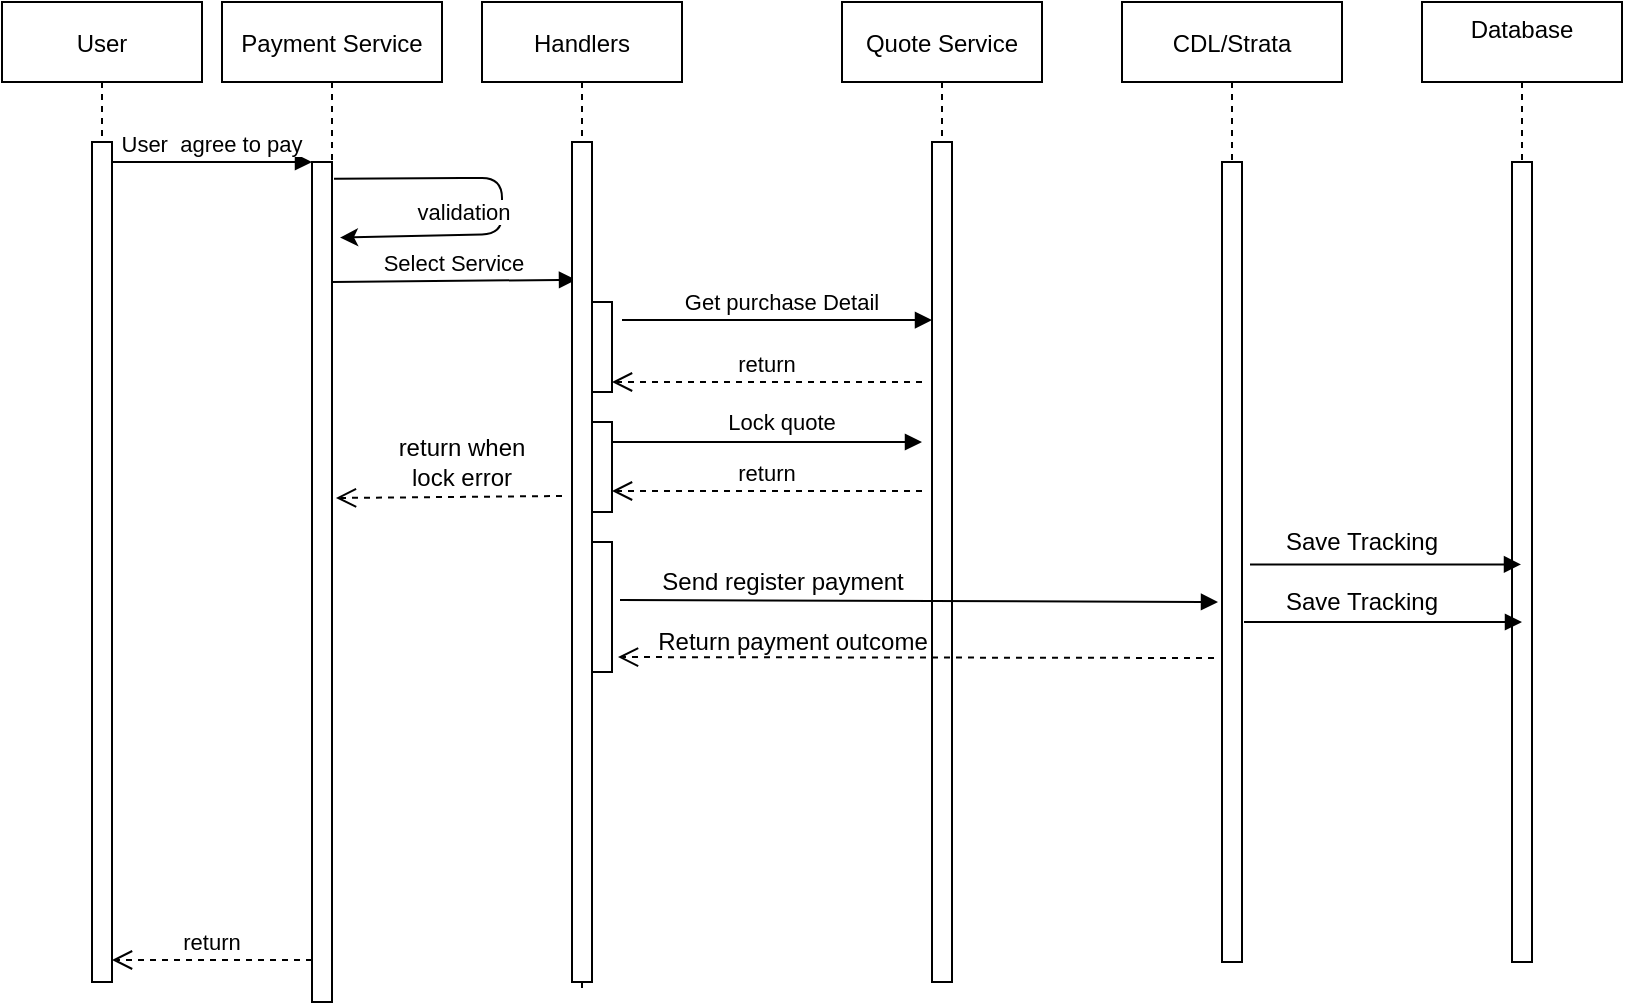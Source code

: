 <mxfile version="15.2.9" type="github">
  <diagram id="kgpKYQtTHZ0yAKxKKP6v" name="Page-1">
    <mxGraphModel dx="1422" dy="794" grid="1" gridSize="10" guides="1" tooltips="1" connect="1" arrows="1" fold="1" page="1" pageScale="1" pageWidth="850" pageHeight="1100" math="0" shadow="0">
      <root>
        <mxCell id="0" />
        <mxCell id="1" parent="0" />
        <mxCell id="3nuBFxr9cyL0pnOWT2aG-1" value="User" style="shape=umlLifeline;perimeter=lifelinePerimeter;container=1;collapsible=0;recursiveResize=0;rounded=0;shadow=0;strokeWidth=1;" parent="1" vertex="1">
          <mxGeometry x="20" y="80" width="100" height="490" as="geometry" />
        </mxCell>
        <mxCell id="3nuBFxr9cyL0pnOWT2aG-2" value="" style="points=[];perimeter=orthogonalPerimeter;rounded=0;shadow=0;strokeWidth=1;" parent="3nuBFxr9cyL0pnOWT2aG-1" vertex="1">
          <mxGeometry x="45" y="70" width="10" height="420" as="geometry" />
        </mxCell>
        <mxCell id="3nuBFxr9cyL0pnOWT2aG-5" value="Payment Service" style="shape=umlLifeline;perimeter=lifelinePerimeter;container=1;collapsible=0;recursiveResize=0;rounded=0;shadow=0;strokeWidth=1;" parent="1" vertex="1">
          <mxGeometry x="130" y="80" width="110" height="500" as="geometry" />
        </mxCell>
        <mxCell id="3nuBFxr9cyL0pnOWT2aG-6" value="" style="points=[];perimeter=orthogonalPerimeter;rounded=0;shadow=0;strokeWidth=1;" parent="3nuBFxr9cyL0pnOWT2aG-5" vertex="1">
          <mxGeometry x="45" y="80" width="10" height="420" as="geometry" />
        </mxCell>
        <mxCell id="ikTmtLyOP_5VFvTUV_Do-5" value="" style="endArrow=classic;html=1;startArrow=none;entryX=1.4;entryY=0.09;entryDx=0;entryDy=0;entryPerimeter=0;exitX=1.1;exitY=0.02;exitDx=0;exitDy=0;exitPerimeter=0;" edge="1" parent="3nuBFxr9cyL0pnOWT2aG-5" source="3nuBFxr9cyL0pnOWT2aG-6" target="3nuBFxr9cyL0pnOWT2aG-6">
          <mxGeometry width="50" height="50" relative="1" as="geometry">
            <mxPoint x="180" y="100" as="sourcePoint" />
            <mxPoint x="60" y="130" as="targetPoint" />
            <Array as="points">
              <mxPoint x="110" y="88" />
              <mxPoint x="140" y="88" />
              <mxPoint x="140" y="116" />
            </Array>
          </mxGeometry>
        </mxCell>
        <mxCell id="ikTmtLyOP_5VFvTUV_Do-27" value="Select Service" style="verticalAlign=bottom;endArrow=block;entryX=0.2;entryY=0.164;shadow=0;strokeWidth=1;entryDx=0;entryDy=0;entryPerimeter=0;" edge="1" parent="3nuBFxr9cyL0pnOWT2aG-5" target="ikTmtLyOP_5VFvTUV_Do-25">
          <mxGeometry relative="1" as="geometry">
            <mxPoint x="55" y="140.0" as="sourcePoint" />
            <mxPoint x="165" y="140.0" as="targetPoint" />
          </mxGeometry>
        </mxCell>
        <mxCell id="ikTmtLyOP_5VFvTUV_Do-40" value="return when lock error" style="text;html=1;strokeColor=none;fillColor=none;align=center;verticalAlign=middle;whiteSpace=wrap;rounded=0;" vertex="1" parent="3nuBFxr9cyL0pnOWT2aG-5">
          <mxGeometry x="80" y="220" width="80" height="20" as="geometry" />
        </mxCell>
        <mxCell id="3nuBFxr9cyL0pnOWT2aG-7" value="return" style="verticalAlign=bottom;endArrow=open;dashed=1;endSize=8;exitX=0;exitY=0.95;shadow=0;strokeWidth=1;" parent="1" source="3nuBFxr9cyL0pnOWT2aG-6" target="3nuBFxr9cyL0pnOWT2aG-2" edge="1">
          <mxGeometry relative="1" as="geometry">
            <mxPoint x="275" y="236" as="targetPoint" />
          </mxGeometry>
        </mxCell>
        <mxCell id="3nuBFxr9cyL0pnOWT2aG-8" value="User  agree to pay" style="verticalAlign=bottom;endArrow=block;entryX=0;entryY=0;shadow=0;strokeWidth=1;" parent="1" source="3nuBFxr9cyL0pnOWT2aG-2" target="3nuBFxr9cyL0pnOWT2aG-6" edge="1">
          <mxGeometry relative="1" as="geometry">
            <mxPoint x="275" y="160" as="sourcePoint" />
          </mxGeometry>
        </mxCell>
        <mxCell id="ikTmtLyOP_5VFvTUV_Do-1" value="CDL/Strata" style="shape=umlLifeline;perimeter=lifelinePerimeter;container=1;collapsible=0;recursiveResize=0;rounded=0;shadow=0;strokeWidth=1;" vertex="1" parent="1">
          <mxGeometry x="580" y="80" width="110" height="480" as="geometry" />
        </mxCell>
        <mxCell id="ikTmtLyOP_5VFvTUV_Do-2" value="" style="points=[];perimeter=orthogonalPerimeter;rounded=0;shadow=0;strokeWidth=1;" vertex="1" parent="ikTmtLyOP_5VFvTUV_Do-1">
          <mxGeometry x="50" y="80" width="10" height="400" as="geometry" />
        </mxCell>
        <mxCell id="ikTmtLyOP_5VFvTUV_Do-3" value="Database&#xa;" style="shape=umlLifeline;perimeter=lifelinePerimeter;container=1;collapsible=0;recursiveResize=0;rounded=0;shadow=0;strokeWidth=1;" vertex="1" parent="1">
          <mxGeometry x="730" y="80" width="100" height="480" as="geometry" />
        </mxCell>
        <mxCell id="ikTmtLyOP_5VFvTUV_Do-4" value="" style="points=[];perimeter=orthogonalPerimeter;rounded=0;shadow=0;strokeWidth=1;" vertex="1" parent="ikTmtLyOP_5VFvTUV_Do-3">
          <mxGeometry x="45" y="80" width="10" height="400" as="geometry" />
        </mxCell>
        <mxCell id="ikTmtLyOP_5VFvTUV_Do-11" value="Quote Service" style="shape=umlLifeline;perimeter=lifelinePerimeter;container=1;collapsible=0;recursiveResize=0;rounded=0;shadow=0;strokeWidth=1;" vertex="1" parent="1">
          <mxGeometry x="440" y="80" width="100" height="490" as="geometry" />
        </mxCell>
        <mxCell id="ikTmtLyOP_5VFvTUV_Do-12" value="" style="points=[];perimeter=orthogonalPerimeter;rounded=0;shadow=0;strokeWidth=1;" vertex="1" parent="ikTmtLyOP_5VFvTUV_Do-11">
          <mxGeometry x="45" y="70" width="10" height="420" as="geometry" />
        </mxCell>
        <mxCell id="ikTmtLyOP_5VFvTUV_Do-13" value="validation" style="verticalAlign=bottom;endArrow=block;shadow=0;strokeWidth=1;entryX=0;entryY=0.212;entryDx=0;entryDy=0;entryPerimeter=0;" edge="1" parent="ikTmtLyOP_5VFvTUV_Do-11" target="ikTmtLyOP_5VFvTUV_Do-12">
          <mxGeometry x="-1" y="94" relative="1" as="geometry">
            <mxPoint x="-110" y="159" as="sourcePoint" />
            <mxPoint x="45" y="150" as="targetPoint" />
            <Array as="points" />
            <mxPoint x="-79" y="49" as="offset" />
          </mxGeometry>
        </mxCell>
        <mxCell id="ikTmtLyOP_5VFvTUV_Do-19" value="Return payment outcome" style="text;html=1;align=center;verticalAlign=middle;resizable=0;points=[];autosize=1;strokeColor=none;fillColor=none;" vertex="1" parent="ikTmtLyOP_5VFvTUV_Do-11">
          <mxGeometry x="-100" y="310" width="150" height="20" as="geometry" />
        </mxCell>
        <mxCell id="ikTmtLyOP_5VFvTUV_Do-7" value="Send register payment" style="text;html=1;align=center;verticalAlign=middle;resizable=0;points=[];autosize=1;strokeColor=none;fillColor=none;" vertex="1" parent="1">
          <mxGeometry x="340" y="360" width="140" height="20" as="geometry" />
        </mxCell>
        <mxCell id="ikTmtLyOP_5VFvTUV_Do-21" value="" style="verticalAlign=bottom;endArrow=block;shadow=0;strokeWidth=1;exitX=1.4;exitY=0.503;exitDx=0;exitDy=0;exitPerimeter=0;" edge="1" parent="1" source="ikTmtLyOP_5VFvTUV_Do-2" target="ikTmtLyOP_5VFvTUV_Do-3">
          <mxGeometry x="-0.57" y="40" relative="1" as="geometry">
            <mxPoint x="620" y="310" as="sourcePoint" />
            <mxPoint x="779" y="310" as="targetPoint" />
            <Array as="points" />
            <mxPoint as="offset" />
          </mxGeometry>
        </mxCell>
        <mxCell id="ikTmtLyOP_5VFvTUV_Do-9" value="Save Tracking" style="text;html=1;strokeColor=none;fillColor=none;align=center;verticalAlign=middle;whiteSpace=wrap;rounded=0;" vertex="1" parent="1">
          <mxGeometry x="660" y="340" width="80" height="20" as="geometry" />
        </mxCell>
        <mxCell id="ikTmtLyOP_5VFvTUV_Do-22" value="" style="verticalAlign=bottom;endArrow=block;shadow=0;strokeWidth=1;exitX=1.1;exitY=0.575;exitDx=0;exitDy=0;exitPerimeter=0;entryX=0.5;entryY=0.575;entryDx=0;entryDy=0;entryPerimeter=0;" edge="1" parent="1" source="ikTmtLyOP_5VFvTUV_Do-2" target="ikTmtLyOP_5VFvTUV_Do-4">
          <mxGeometry x="-0.57" y="40" relative="1" as="geometry">
            <mxPoint x="620" y="350" as="sourcePoint" />
            <mxPoint x="770" y="390" as="targetPoint" />
            <Array as="points" />
            <mxPoint as="offset" />
          </mxGeometry>
        </mxCell>
        <mxCell id="ikTmtLyOP_5VFvTUV_Do-23" value="Save Tracking" style="text;html=1;strokeColor=none;fillColor=none;align=center;verticalAlign=middle;whiteSpace=wrap;rounded=0;" vertex="1" parent="1">
          <mxGeometry x="660" y="370" width="80" height="20" as="geometry" />
        </mxCell>
        <mxCell id="ikTmtLyOP_5VFvTUV_Do-24" value="Handlers" style="shape=umlLifeline;perimeter=lifelinePerimeter;container=1;collapsible=0;recursiveResize=0;rounded=0;shadow=0;strokeWidth=1;" vertex="1" parent="1">
          <mxGeometry x="260" y="80" width="100" height="495" as="geometry" />
        </mxCell>
        <mxCell id="ikTmtLyOP_5VFvTUV_Do-25" value="" style="points=[];perimeter=orthogonalPerimeter;rounded=0;shadow=0;strokeWidth=1;" vertex="1" parent="ikTmtLyOP_5VFvTUV_Do-24">
          <mxGeometry x="45" y="70" width="10" height="420" as="geometry" />
        </mxCell>
        <mxCell id="ikTmtLyOP_5VFvTUV_Do-17" value="" style="points=[];perimeter=orthogonalPerimeter;rounded=0;shadow=0;strokeWidth=1;" vertex="1" parent="ikTmtLyOP_5VFvTUV_Do-24">
          <mxGeometry x="55" y="150" width="10" height="45" as="geometry" />
        </mxCell>
        <mxCell id="ikTmtLyOP_5VFvTUV_Do-18" value="" style="points=[];perimeter=orthogonalPerimeter;rounded=0;shadow=0;strokeWidth=1;" vertex="1" parent="ikTmtLyOP_5VFvTUV_Do-24">
          <mxGeometry x="55" y="270" width="10" height="65" as="geometry" />
        </mxCell>
        <mxCell id="ikTmtLyOP_5VFvTUV_Do-32" value="" style="verticalAlign=bottom;endArrow=block;shadow=0;strokeWidth=1;exitX=1.4;exitY=0.446;exitDx=0;exitDy=0;exitPerimeter=0;" edge="1" parent="ikTmtLyOP_5VFvTUV_Do-24" source="ikTmtLyOP_5VFvTUV_Do-18">
          <mxGeometry x="-1" y="94" relative="1" as="geometry">
            <mxPoint x="65" y="272" as="sourcePoint" />
            <mxPoint x="368" y="300" as="targetPoint" />
            <Array as="points" />
            <mxPoint x="-79" y="49" as="offset" />
          </mxGeometry>
        </mxCell>
        <mxCell id="ikTmtLyOP_5VFvTUV_Do-34" value="" style="points=[];perimeter=orthogonalPerimeter;rounded=0;shadow=0;strokeWidth=1;" vertex="1" parent="ikTmtLyOP_5VFvTUV_Do-24">
          <mxGeometry x="55" y="210" width="10" height="45" as="geometry" />
        </mxCell>
        <mxCell id="ikTmtLyOP_5VFvTUV_Do-35" value="" style="verticalAlign=bottom;endArrow=block;shadow=0;strokeWidth=1;" edge="1" parent="ikTmtLyOP_5VFvTUV_Do-24">
          <mxGeometry x="-1" y="94" relative="1" as="geometry">
            <mxPoint x="65" y="220" as="sourcePoint" />
            <mxPoint x="220" y="220" as="targetPoint" />
            <Array as="points" />
            <mxPoint x="-79" y="49" as="offset" />
          </mxGeometry>
        </mxCell>
        <mxCell id="ikTmtLyOP_5VFvTUV_Do-10" value="" style="verticalAlign=bottom;endArrow=open;dashed=1;endSize=8;shadow=0;strokeWidth=1;entryX=1.3;entryY=0.885;entryDx=0;entryDy=0;entryPerimeter=0;" edge="1" parent="1" target="ikTmtLyOP_5VFvTUV_Do-18">
          <mxGeometry x="-0.03" relative="1" as="geometry">
            <mxPoint x="330" y="334" as="targetPoint" />
            <mxPoint x="626" y="408" as="sourcePoint" />
            <Array as="points" />
            <mxPoint as="offset" />
          </mxGeometry>
        </mxCell>
        <mxCell id="ikTmtLyOP_5VFvTUV_Do-30" value="&lt;span style=&quot;font-size: 11px ; background-color: rgb(255 , 255 , 255)&quot;&gt;Get purchase Detail&lt;/span&gt;" style="text;html=1;strokeColor=none;fillColor=none;align=center;verticalAlign=middle;whiteSpace=wrap;rounded=0;" vertex="1" parent="1">
          <mxGeometry x="360" y="220" width="100" height="20" as="geometry" />
        </mxCell>
        <mxCell id="ikTmtLyOP_5VFvTUV_Do-14" value="return" style="verticalAlign=bottom;endArrow=open;dashed=1;endSize=8;shadow=0;strokeWidth=1;" edge="1" parent="1">
          <mxGeometry relative="1" as="geometry">
            <mxPoint x="325" y="270" as="targetPoint" />
            <mxPoint x="480" y="270" as="sourcePoint" />
            <Array as="points" />
          </mxGeometry>
        </mxCell>
        <mxCell id="ikTmtLyOP_5VFvTUV_Do-36" value="&lt;span style=&quot;font-size: 11px ; background-color: rgb(255 , 255 , 255)&quot;&gt;Lock quote&lt;/span&gt;" style="text;html=1;strokeColor=none;fillColor=none;align=center;verticalAlign=middle;whiteSpace=wrap;rounded=0;" vertex="1" parent="1">
          <mxGeometry x="360" y="280" width="100" height="20" as="geometry" />
        </mxCell>
        <mxCell id="ikTmtLyOP_5VFvTUV_Do-38" value="return" style="verticalAlign=bottom;endArrow=open;dashed=1;endSize=8;shadow=0;strokeWidth=1;" edge="1" parent="1">
          <mxGeometry relative="1" as="geometry">
            <mxPoint x="325" y="324.5" as="targetPoint" />
            <mxPoint x="480" y="324.5" as="sourcePoint" />
            <Array as="points" />
          </mxGeometry>
        </mxCell>
        <mxCell id="ikTmtLyOP_5VFvTUV_Do-39" value="" style="verticalAlign=bottom;endArrow=open;dashed=1;endSize=8;shadow=0;strokeWidth=1;entryX=0.518;entryY=0.496;entryDx=0;entryDy=0;entryPerimeter=0;" edge="1" parent="1" target="3nuBFxr9cyL0pnOWT2aG-5">
          <mxGeometry relative="1" as="geometry">
            <mxPoint x="200" y="327" as="targetPoint" />
            <mxPoint x="300" y="327" as="sourcePoint" />
            <Array as="points" />
          </mxGeometry>
        </mxCell>
      </root>
    </mxGraphModel>
  </diagram>
</mxfile>
